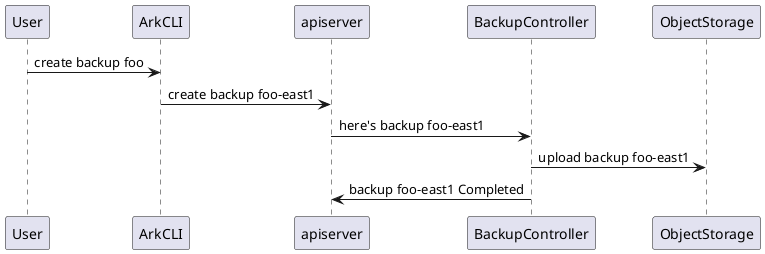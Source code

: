 @startuml

User->ArkCLI: create backup foo
ArkCLI->apiserver: create backup foo-east1
apiserver->BackupController: here's backup foo-east1
BackupController->ObjectStorage: upload backup foo-east1
BackupController->apiserver: backup foo-east1 Completed

@enduml